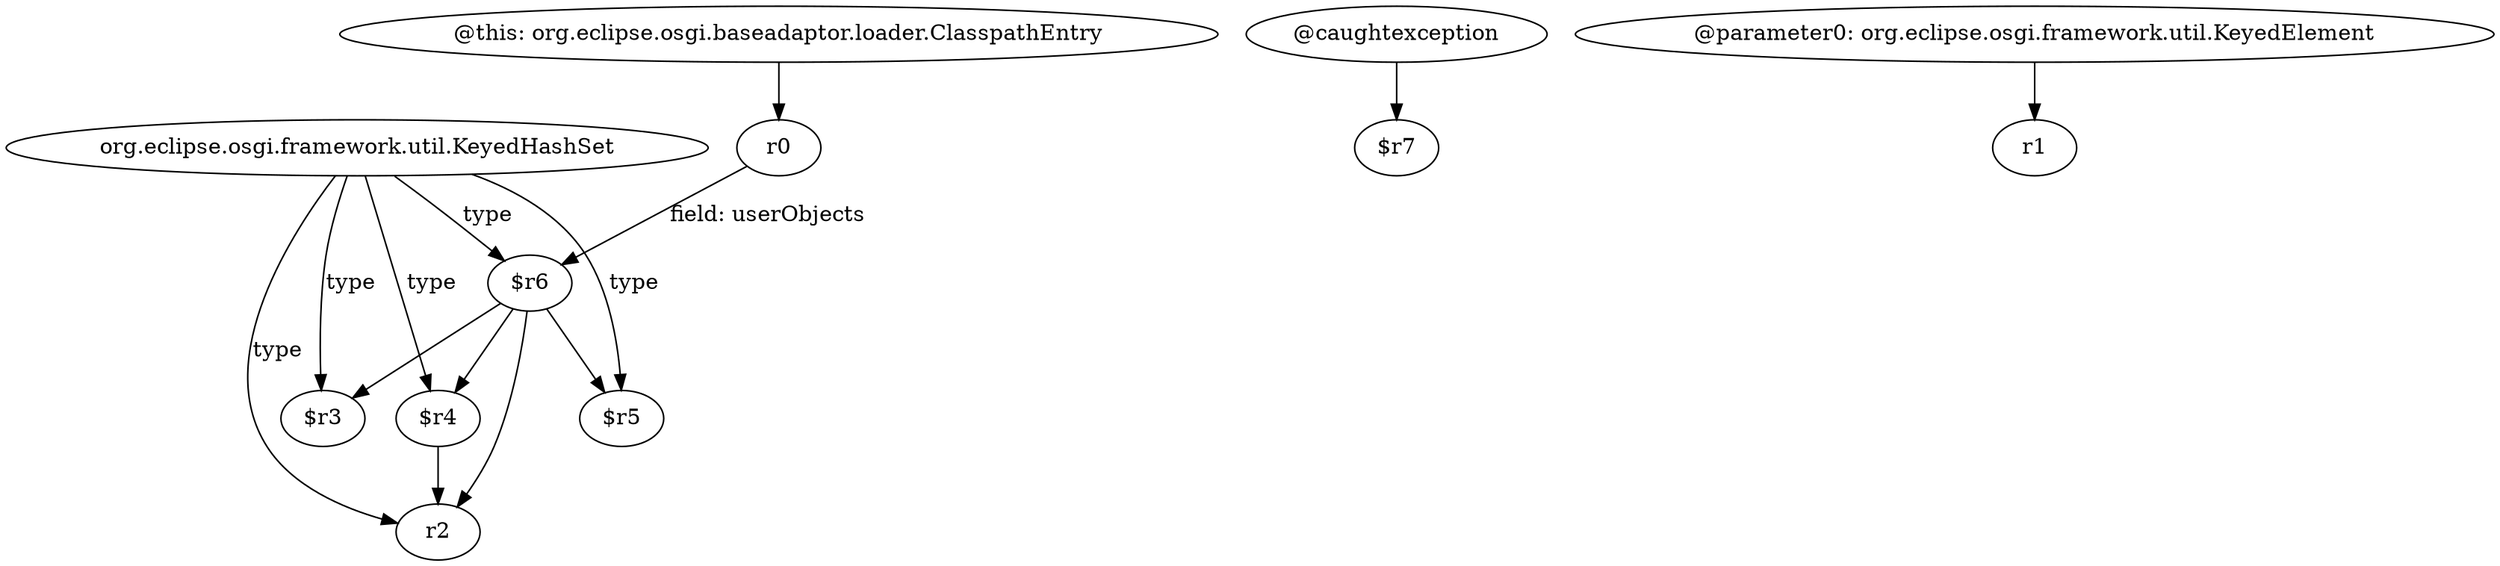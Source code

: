 digraph g {
0[label="r0"]
1[label="$r6"]
0->1[label="field: userObjects"]
2[label="@caughtexception"]
3[label="$r7"]
2->3[label=""]
4[label="org.eclipse.osgi.framework.util.KeyedHashSet"]
5[label="r2"]
4->5[label="type"]
6[label="$r5"]
4->6[label="type"]
7[label="$r4"]
7->5[label=""]
8[label="@this: org.eclipse.osgi.baseadaptor.loader.ClasspathEntry"]
8->0[label=""]
1->7[label=""]
9[label="@parameter0: org.eclipse.osgi.framework.util.KeyedElement"]
10[label="r1"]
9->10[label=""]
11[label="$r3"]
4->11[label="type"]
4->1[label="type"]
1->6[label=""]
4->7[label="type"]
1->5[label=""]
1->11[label=""]
}